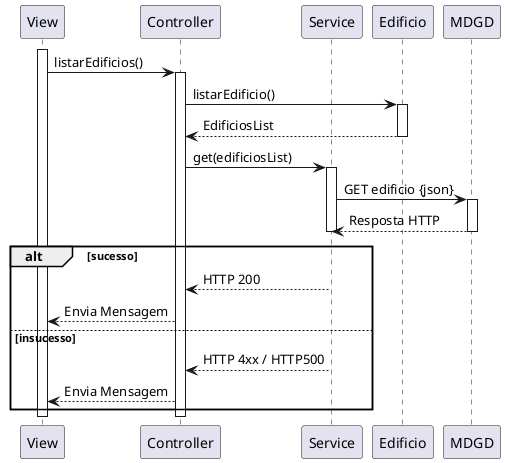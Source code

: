 @startuml sd
participant View as view
participant Controller as ctrl
participant Service as svc
participant Edificio as model
participant MDGD as be

activate view
view -> ctrl : listarEdificios()
activate ctrl
ctrl -> model : listarEdificio()
activate model
model --> ctrl : EdificiosList
deactivate model
ctrl -> svc: get(edificiosList)
activate svc
svc -> be: GET edificio {json}
activate be
be --> svc : Resposta HTTP
deactivate be
deactivate svc
alt sucesso 
svc --> ctrl : HTTP 200
ctrl --> view : Envia Mensagem
else insucesso
svc --> ctrl : HTTP 4xx / HTTP500
ctrl --> view : Envia Mensagem
end
deactivate view
deactivate ctrl
@enduml